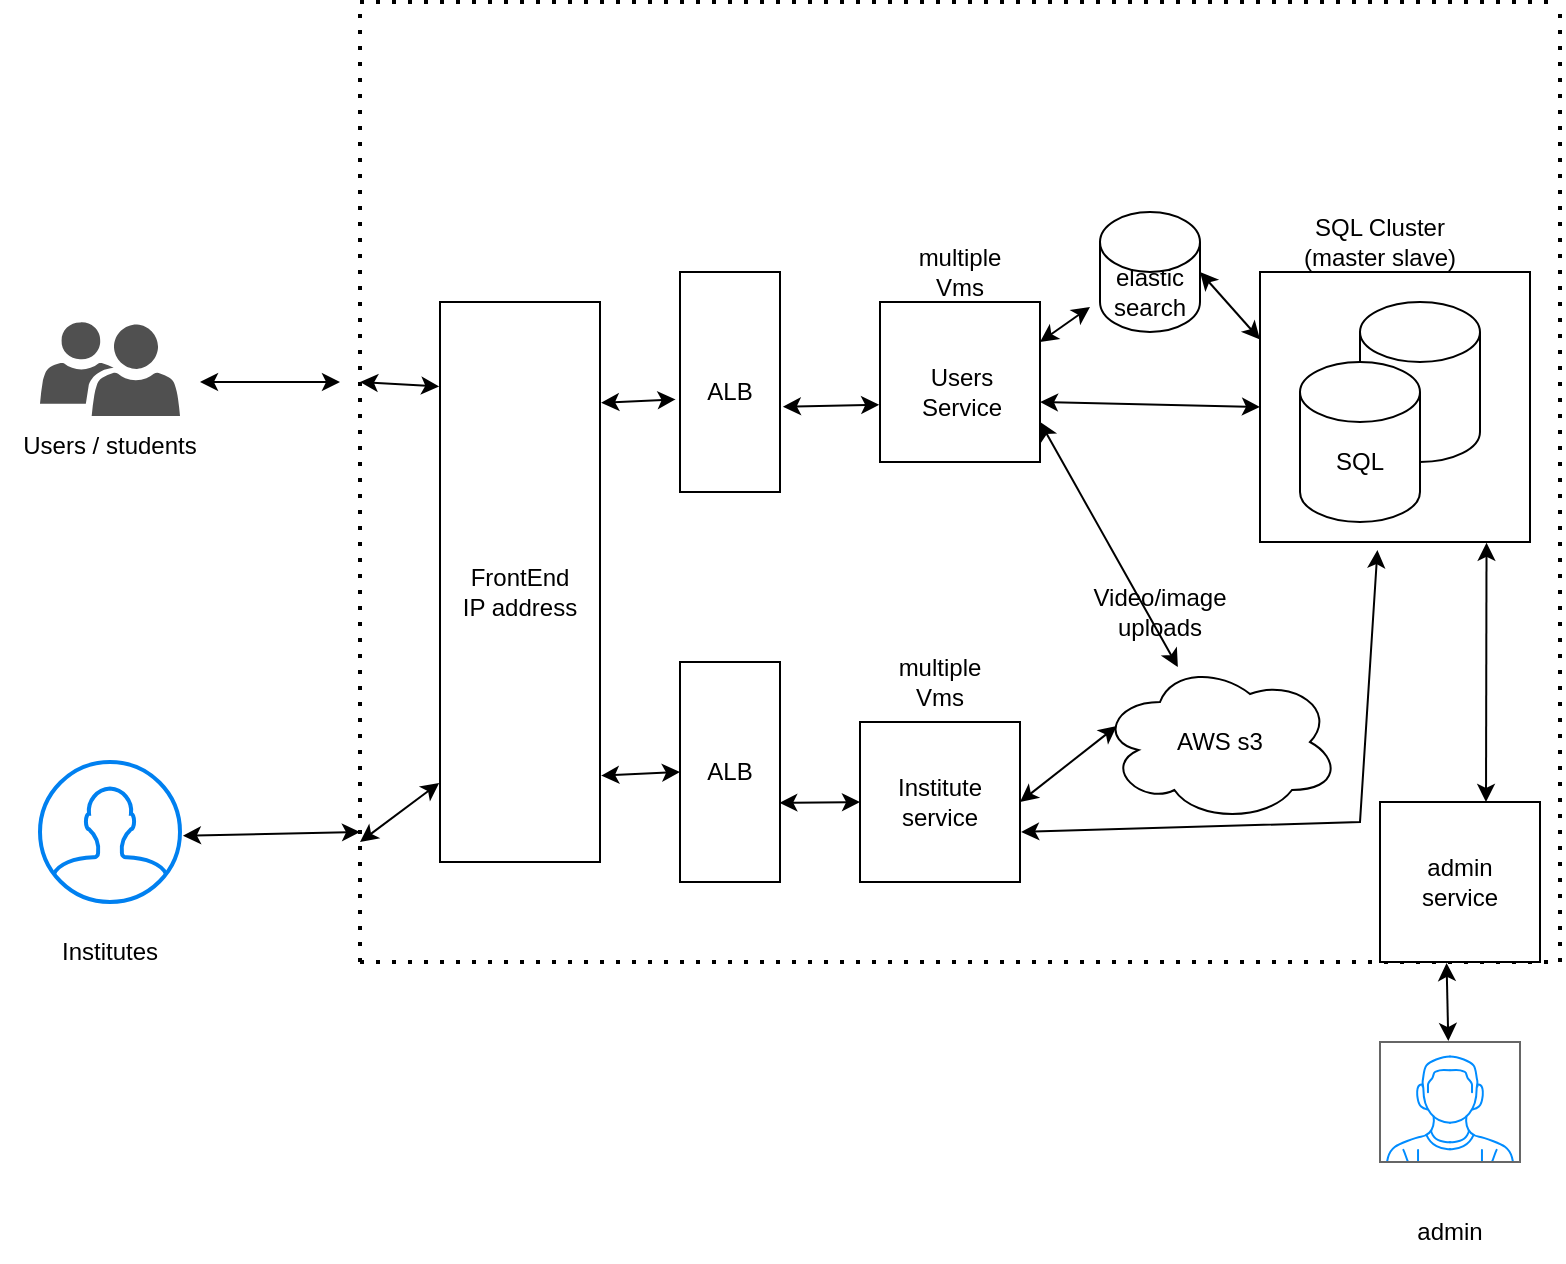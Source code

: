 <mxfile version="20.6.0" type="github">
  <diagram id="E_cge78fTTZtn5-ORyLF" name="Page-1">
    <mxGraphModel dx="944" dy="455" grid="1" gridSize="10" guides="1" tooltips="1" connect="1" arrows="1" fold="1" page="1" pageScale="1" pageWidth="850" pageHeight="1100" math="0" shadow="0">
      <root>
        <mxCell id="0" />
        <mxCell id="1" parent="0" />
        <mxCell id="N589he21j6i4ncA_8xzn-34" value="" style="whiteSpace=wrap;html=1;aspect=fixed;labelBackgroundColor=none;labelBorderColor=none;" vertex="1" parent="1">
          <mxGeometry x="650" y="175" width="135" height="135" as="geometry" />
        </mxCell>
        <mxCell id="N589he21j6i4ncA_8xzn-2" value="" style="sketch=0;pointerEvents=1;shadow=0;dashed=0;html=1;strokeColor=none;labelPosition=center;verticalLabelPosition=bottom;verticalAlign=top;align=center;fillColor=#505050;shape=mxgraph.mscae.intune.user_group" vertex="1" parent="1">
          <mxGeometry x="40" y="200" width="70" height="47" as="geometry" />
        </mxCell>
        <mxCell id="N589he21j6i4ncA_8xzn-3" value="" style="endArrow=classic;startArrow=classic;html=1;rounded=0;" edge="1" parent="1">
          <mxGeometry width="50" height="50" relative="1" as="geometry">
            <mxPoint x="120" y="230" as="sourcePoint" />
            <mxPoint x="190" y="230" as="targetPoint" />
          </mxGeometry>
        </mxCell>
        <mxCell id="N589he21j6i4ncA_8xzn-4" value="" style="endArrow=none;dashed=1;html=1;dashPattern=1 3;strokeWidth=2;rounded=0;" edge="1" parent="1">
          <mxGeometry width="50" height="50" relative="1" as="geometry">
            <mxPoint x="200" y="520" as="sourcePoint" />
            <mxPoint x="200" y="40" as="targetPoint" />
          </mxGeometry>
        </mxCell>
        <mxCell id="N589he21j6i4ncA_8xzn-5" value="" style="endArrow=none;dashed=1;html=1;dashPattern=1 3;strokeWidth=2;rounded=0;" edge="1" parent="1">
          <mxGeometry width="50" height="50" relative="1" as="geometry">
            <mxPoint x="200" y="40" as="sourcePoint" />
            <mxPoint x="800" y="40" as="targetPoint" />
            <Array as="points">
              <mxPoint x="500" y="40" />
            </Array>
          </mxGeometry>
        </mxCell>
        <mxCell id="N589he21j6i4ncA_8xzn-6" value="" style="endArrow=none;dashed=1;html=1;dashPattern=1 3;strokeWidth=2;rounded=0;" edge="1" parent="1">
          <mxGeometry width="50" height="50" relative="1" as="geometry">
            <mxPoint x="200" y="520" as="sourcePoint" />
            <mxPoint x="800" y="520" as="targetPoint" />
          </mxGeometry>
        </mxCell>
        <mxCell id="N589he21j6i4ncA_8xzn-7" value="" style="endArrow=none;dashed=1;html=1;dashPattern=1 3;strokeWidth=2;rounded=0;" edge="1" parent="1">
          <mxGeometry width="50" height="50" relative="1" as="geometry">
            <mxPoint x="800" y="520" as="sourcePoint" />
            <mxPoint x="800" y="40" as="targetPoint" />
          </mxGeometry>
        </mxCell>
        <mxCell id="N589he21j6i4ncA_8xzn-9" value="" style="rounded=0;whiteSpace=wrap;html=1;verticalAlign=top;" vertex="1" parent="1">
          <mxGeometry x="240" y="190" width="80" height="280" as="geometry" />
        </mxCell>
        <mxCell id="N589he21j6i4ncA_8xzn-21" value="" style="endArrow=classic;startArrow=classic;html=1;rounded=0;entryX=-0.005;entryY=0.151;entryDx=0;entryDy=0;entryPerimeter=0;" edge="1" parent="1" target="N589he21j6i4ncA_8xzn-9">
          <mxGeometry width="50" height="50" relative="1" as="geometry">
            <mxPoint x="200" y="230" as="sourcePoint" />
            <mxPoint x="440" y="230" as="targetPoint" />
          </mxGeometry>
        </mxCell>
        <mxCell id="N589he21j6i4ncA_8xzn-22" value="" style="rounded=0;whiteSpace=wrap;html=1;labelBackgroundColor=none;labelBorderColor=none;" vertex="1" parent="1">
          <mxGeometry x="360" y="175" width="50" height="110" as="geometry" />
        </mxCell>
        <mxCell id="N589he21j6i4ncA_8xzn-23" value="" style="whiteSpace=wrap;html=1;aspect=fixed;labelBackgroundColor=none;labelBorderColor=none;" vertex="1" parent="1">
          <mxGeometry x="460" y="190" width="80" height="80" as="geometry" />
        </mxCell>
        <mxCell id="N589he21j6i4ncA_8xzn-24" value="" style="shape=cylinder3;whiteSpace=wrap;html=1;boundedLbl=1;backgroundOutline=1;size=15;labelBackgroundColor=none;labelBorderColor=none;" vertex="1" parent="1">
          <mxGeometry x="700" y="190" width="60" height="80" as="geometry" />
        </mxCell>
        <mxCell id="N589he21j6i4ncA_8xzn-25" value="" style="ellipse;shape=cloud;whiteSpace=wrap;html=1;labelBackgroundColor=none;labelBorderColor=none;" vertex="1" parent="1">
          <mxGeometry x="570" y="370" width="120" height="80" as="geometry" />
        </mxCell>
        <mxCell id="N589he21j6i4ncA_8xzn-30" value="" style="html=1;verticalLabelPosition=bottom;align=center;labelBackgroundColor=#ffffff;verticalAlign=top;strokeWidth=2;strokeColor=#0080F0;shadow=0;dashed=0;shape=mxgraph.ios7.icons.user;labelBorderColor=none;" vertex="1" parent="1">
          <mxGeometry x="40" y="420" width="70" height="70" as="geometry" />
        </mxCell>
        <mxCell id="N589he21j6i4ncA_8xzn-31" value="" style="endArrow=classic;startArrow=classic;html=1;rounded=0;entryX=-0.044;entryY=0.579;entryDx=0;entryDy=0;entryPerimeter=0;exitX=1.007;exitY=0.18;exitDx=0;exitDy=0;exitPerimeter=0;" edge="1" parent="1" source="N589he21j6i4ncA_8xzn-9" target="N589he21j6i4ncA_8xzn-22">
          <mxGeometry width="50" height="50" relative="1" as="geometry">
            <mxPoint x="410" y="410" as="sourcePoint" />
            <mxPoint x="460" y="360" as="targetPoint" />
          </mxGeometry>
        </mxCell>
        <mxCell id="N589he21j6i4ncA_8xzn-32" value="" style="endArrow=classic;startArrow=classic;html=1;rounded=0;exitX=1.029;exitY=0.612;exitDx=0;exitDy=0;exitPerimeter=0;entryX=-0.005;entryY=0.642;entryDx=0;entryDy=0;entryPerimeter=0;" edge="1" parent="1" source="N589he21j6i4ncA_8xzn-22" target="N589he21j6i4ncA_8xzn-23">
          <mxGeometry width="50" height="50" relative="1" as="geometry">
            <mxPoint x="410" y="410" as="sourcePoint" />
            <mxPoint x="460" y="360" as="targetPoint" />
          </mxGeometry>
        </mxCell>
        <mxCell id="N589he21j6i4ncA_8xzn-33" value="" style="shape=cylinder3;whiteSpace=wrap;html=1;boundedLbl=1;backgroundOutline=1;size=15;labelBackgroundColor=none;labelBorderColor=none;" vertex="1" parent="1">
          <mxGeometry x="670" y="220" width="60" height="80" as="geometry" />
        </mxCell>
        <mxCell id="N589he21j6i4ncA_8xzn-35" value="" style="endArrow=classic;startArrow=classic;html=1;rounded=0;entryX=0;entryY=0.5;entryDx=0;entryDy=0;exitX=1;exitY=0.625;exitDx=0;exitDy=0;exitPerimeter=0;" edge="1" parent="1" source="N589he21j6i4ncA_8xzn-23" target="N589he21j6i4ncA_8xzn-34">
          <mxGeometry width="50" height="50" relative="1" as="geometry">
            <mxPoint x="340" y="420" as="sourcePoint" />
            <mxPoint x="390" y="370" as="targetPoint" />
          </mxGeometry>
        </mxCell>
        <mxCell id="N589he21j6i4ncA_8xzn-36" value="" style="endArrow=classic;startArrow=classic;html=1;rounded=0;exitX=1;exitY=0.75;exitDx=0;exitDy=0;" edge="1" parent="1" source="N589he21j6i4ncA_8xzn-23" target="N589he21j6i4ncA_8xzn-25">
          <mxGeometry width="50" height="50" relative="1" as="geometry">
            <mxPoint x="340" y="420" as="sourcePoint" />
            <mxPoint x="390" y="370" as="targetPoint" />
          </mxGeometry>
        </mxCell>
        <mxCell id="N589he21j6i4ncA_8xzn-39" value="" style="rounded=0;whiteSpace=wrap;html=1;labelBackgroundColor=none;labelBorderColor=none;" vertex="1" parent="1">
          <mxGeometry x="360" y="370" width="50" height="110" as="geometry" />
        </mxCell>
        <mxCell id="N589he21j6i4ncA_8xzn-40" value="" style="whiteSpace=wrap;html=1;aspect=fixed;labelBackgroundColor=none;labelBorderColor=none;" vertex="1" parent="1">
          <mxGeometry x="450" y="400" width="80" height="80" as="geometry" />
        </mxCell>
        <mxCell id="N589he21j6i4ncA_8xzn-41" value="" style="endArrow=classic;startArrow=classic;html=1;rounded=0;exitX=1.007;exitY=0.585;exitDx=0;exitDy=0;entryX=0;entryY=0.5;entryDx=0;entryDy=0;exitPerimeter=0;" edge="1" parent="1" target="N589he21j6i4ncA_8xzn-39">
          <mxGeometry width="50" height="50" relative="1" as="geometry">
            <mxPoint x="320.56" y="426.8" as="sourcePoint" />
            <mxPoint x="390" y="300" as="targetPoint" />
          </mxGeometry>
        </mxCell>
        <mxCell id="N589he21j6i4ncA_8xzn-42" value="" style="endArrow=classic;startArrow=classic;html=1;rounded=0;entryX=0;entryY=0.5;entryDx=0;entryDy=0;exitX=0.993;exitY=0.64;exitDx=0;exitDy=0;exitPerimeter=0;" edge="1" parent="1" source="N589he21j6i4ncA_8xzn-39" target="N589he21j6i4ncA_8xzn-40">
          <mxGeometry width="50" height="50" relative="1" as="geometry">
            <mxPoint x="340" y="350" as="sourcePoint" />
            <mxPoint x="390" y="300" as="targetPoint" />
          </mxGeometry>
        </mxCell>
        <mxCell id="N589he21j6i4ncA_8xzn-44" value="" style="endArrow=classic;startArrow=classic;html=1;rounded=0;exitX=1;exitY=0.5;exitDx=0;exitDy=0;entryX=0.07;entryY=0.4;entryDx=0;entryDy=0;entryPerimeter=0;" edge="1" parent="1" source="N589he21j6i4ncA_8xzn-40" target="N589he21j6i4ncA_8xzn-25">
          <mxGeometry width="50" height="50" relative="1" as="geometry">
            <mxPoint x="340" y="350" as="sourcePoint" />
            <mxPoint x="390" y="300" as="targetPoint" />
          </mxGeometry>
        </mxCell>
        <mxCell id="N589he21j6i4ncA_8xzn-45" value="" style="endArrow=classic;startArrow=classic;html=1;rounded=0;exitX=1.007;exitY=0.687;exitDx=0;exitDy=0;exitPerimeter=0;entryX=0.435;entryY=1.03;entryDx=0;entryDy=0;entryPerimeter=0;" edge="1" parent="1" source="N589he21j6i4ncA_8xzn-40" target="N589he21j6i4ncA_8xzn-34">
          <mxGeometry width="50" height="50" relative="1" as="geometry">
            <mxPoint x="420" y="380" as="sourcePoint" />
            <mxPoint x="700" y="500" as="targetPoint" />
            <Array as="points">
              <mxPoint x="700" y="450" />
            </Array>
          </mxGeometry>
        </mxCell>
        <mxCell id="N589he21j6i4ncA_8xzn-46" value="" style="endArrow=classic;startArrow=classic;html=1;rounded=0;exitX=1.021;exitY=0.526;exitDx=0;exitDy=0;exitPerimeter=0;" edge="1" parent="1" source="N589he21j6i4ncA_8xzn-30">
          <mxGeometry width="50" height="50" relative="1" as="geometry">
            <mxPoint x="420" y="380" as="sourcePoint" />
            <mxPoint x="200" y="455" as="targetPoint" />
          </mxGeometry>
        </mxCell>
        <mxCell id="N589he21j6i4ncA_8xzn-48" value="" style="endArrow=classic;startArrow=classic;html=1;rounded=0;entryX=-0.005;entryY=0.631;entryDx=0;entryDy=0;entryPerimeter=0;" edge="1" parent="1">
          <mxGeometry width="50" height="50" relative="1" as="geometry">
            <mxPoint x="200" y="460" as="sourcePoint" />
            <mxPoint x="239.6" y="430.48" as="targetPoint" />
          </mxGeometry>
        </mxCell>
        <mxCell id="N589he21j6i4ncA_8xzn-49" value="" style="shape=cylinder3;whiteSpace=wrap;html=1;boundedLbl=1;backgroundOutline=1;size=15;labelBackgroundColor=none;labelBorderColor=none;" vertex="1" parent="1">
          <mxGeometry x="570" y="145" width="50" height="60" as="geometry" />
        </mxCell>
        <mxCell id="N589he21j6i4ncA_8xzn-50" value="Users / students" style="text;html=1;strokeColor=none;fillColor=none;align=center;verticalAlign=middle;whiteSpace=wrap;rounded=0;labelBackgroundColor=none;labelBorderColor=none;" vertex="1" parent="1">
          <mxGeometry x="20" y="247" width="110" height="30" as="geometry" />
        </mxCell>
        <mxCell id="N589he21j6i4ncA_8xzn-51" value="Institutes" style="text;html=1;strokeColor=none;fillColor=none;align=center;verticalAlign=middle;whiteSpace=wrap;rounded=0;labelBackgroundColor=none;labelBorderColor=none;" vertex="1" parent="1">
          <mxGeometry x="45" y="500" width="60" height="30" as="geometry" />
        </mxCell>
        <mxCell id="N589he21j6i4ncA_8xzn-52" value="SQL Cluster&lt;br&gt;(master slave)" style="text;html=1;strokeColor=none;fillColor=none;align=center;verticalAlign=middle;whiteSpace=wrap;rounded=0;labelBackgroundColor=none;labelBorderColor=none;" vertex="1" parent="1">
          <mxGeometry x="640" y="145" width="140" height="30" as="geometry" />
        </mxCell>
        <mxCell id="N589he21j6i4ncA_8xzn-53" value="SQL" style="text;html=1;strokeColor=none;fillColor=none;align=center;verticalAlign=middle;whiteSpace=wrap;rounded=0;labelBackgroundColor=none;labelBorderColor=none;" vertex="1" parent="1">
          <mxGeometry x="670" y="255" width="60" height="30" as="geometry" />
        </mxCell>
        <mxCell id="N589he21j6i4ncA_8xzn-54" value="elastic search" style="text;html=1;strokeColor=none;fillColor=none;align=center;verticalAlign=middle;whiteSpace=wrap;rounded=0;labelBackgroundColor=none;labelBorderColor=none;" vertex="1" parent="1">
          <mxGeometry x="565" y="170" width="60" height="30" as="geometry" />
        </mxCell>
        <mxCell id="N589he21j6i4ncA_8xzn-55" value="Video/image uploads" style="text;html=1;strokeColor=none;fillColor=none;align=center;verticalAlign=middle;whiteSpace=wrap;rounded=0;labelBackgroundColor=none;labelBorderColor=none;" vertex="1" parent="1">
          <mxGeometry x="570" y="330" width="60" height="30" as="geometry" />
        </mxCell>
        <mxCell id="N589he21j6i4ncA_8xzn-56" value="AWS s3" style="text;html=1;strokeColor=none;fillColor=none;align=center;verticalAlign=middle;whiteSpace=wrap;rounded=0;labelBackgroundColor=none;labelBorderColor=none;" vertex="1" parent="1">
          <mxGeometry x="600" y="395" width="60" height="30" as="geometry" />
        </mxCell>
        <mxCell id="N589he21j6i4ncA_8xzn-57" value="ALB" style="text;html=1;strokeColor=none;fillColor=none;align=center;verticalAlign=middle;whiteSpace=wrap;rounded=0;labelBackgroundColor=none;labelBorderColor=none;" vertex="1" parent="1">
          <mxGeometry x="355" y="220" width="60" height="30" as="geometry" />
        </mxCell>
        <mxCell id="N589he21j6i4ncA_8xzn-58" value="ALB" style="text;html=1;strokeColor=none;fillColor=none;align=center;verticalAlign=middle;whiteSpace=wrap;rounded=0;labelBackgroundColor=none;labelBorderColor=none;" vertex="1" parent="1">
          <mxGeometry x="355" y="410" width="60" height="30" as="geometry" />
        </mxCell>
        <mxCell id="N589he21j6i4ncA_8xzn-59" value="Institute service" style="text;html=1;strokeColor=none;fillColor=none;align=center;verticalAlign=middle;whiteSpace=wrap;rounded=0;labelBackgroundColor=none;labelBorderColor=none;" vertex="1" parent="1">
          <mxGeometry x="460" y="425" width="60" height="30" as="geometry" />
        </mxCell>
        <mxCell id="N589he21j6i4ncA_8xzn-60" value="Users Service" style="text;html=1;strokeColor=none;fillColor=none;align=center;verticalAlign=middle;whiteSpace=wrap;rounded=0;labelBackgroundColor=none;labelBorderColor=none;" vertex="1" parent="1">
          <mxGeometry x="471" y="220" width="60" height="30" as="geometry" />
        </mxCell>
        <mxCell id="N589he21j6i4ncA_8xzn-63" value="FrontEnd&lt;br&gt;IP address" style="text;html=1;strokeColor=none;fillColor=none;align=center;verticalAlign=middle;whiteSpace=wrap;rounded=0;labelBackgroundColor=none;labelBorderColor=none;" vertex="1" parent="1">
          <mxGeometry x="250" y="320" width="60" height="30" as="geometry" />
        </mxCell>
        <mxCell id="N589he21j6i4ncA_8xzn-65" value="multiple Vms" style="text;html=1;strokeColor=none;fillColor=none;align=center;verticalAlign=middle;whiteSpace=wrap;rounded=0;labelBackgroundColor=none;labelBorderColor=none;" vertex="1" parent="1">
          <mxGeometry x="470" y="160" width="60" height="30" as="geometry" />
        </mxCell>
        <mxCell id="N589he21j6i4ncA_8xzn-66" value="multiple Vms" style="text;html=1;strokeColor=none;fillColor=none;align=center;verticalAlign=middle;whiteSpace=wrap;rounded=0;labelBackgroundColor=none;labelBorderColor=none;" vertex="1" parent="1">
          <mxGeometry x="460" y="365" width="60" height="30" as="geometry" />
        </mxCell>
        <mxCell id="N589he21j6i4ncA_8xzn-68" value="" style="endArrow=classic;startArrow=classic;html=1;rounded=0;entryX=0.839;entryY=1.003;entryDx=0;entryDy=0;entryPerimeter=0;" edge="1" parent="1" target="N589he21j6i4ncA_8xzn-34">
          <mxGeometry width="50" height="50" relative="1" as="geometry">
            <mxPoint x="763" y="440" as="sourcePoint" />
            <mxPoint x="470" y="590" as="targetPoint" />
          </mxGeometry>
        </mxCell>
        <mxCell id="N589he21j6i4ncA_8xzn-69" value="" style="whiteSpace=wrap;html=1;aspect=fixed;labelBackgroundColor=none;labelBorderColor=none;" vertex="1" parent="1">
          <mxGeometry x="710" y="440" width="80" height="80" as="geometry" />
        </mxCell>
        <mxCell id="N589he21j6i4ncA_8xzn-70" value="admin service" style="text;html=1;strokeColor=none;fillColor=none;align=center;verticalAlign=middle;whiteSpace=wrap;rounded=0;labelBackgroundColor=none;labelBorderColor=none;" vertex="1" parent="1">
          <mxGeometry x="720" y="465" width="60" height="30" as="geometry" />
        </mxCell>
        <mxCell id="N589he21j6i4ncA_8xzn-71" value="" style="verticalLabelPosition=bottom;shadow=0;dashed=0;align=center;html=1;verticalAlign=top;strokeWidth=1;shape=mxgraph.mockup.containers.userMale;strokeColor=#666666;strokeColor2=#008cff;labelBackgroundColor=none;labelBorderColor=none;" vertex="1" parent="1">
          <mxGeometry x="710" y="560" width="70" height="60" as="geometry" />
        </mxCell>
        <mxCell id="N589he21j6i4ncA_8xzn-72" value="" style="endArrow=classic;startArrow=classic;html=1;rounded=0;entryX=0.416;entryY=1.006;entryDx=0;entryDy=0;entryPerimeter=0;exitX=0.488;exitY=-0.008;exitDx=0;exitDy=0;exitPerimeter=0;" edge="1" parent="1" source="N589he21j6i4ncA_8xzn-71" target="N589he21j6i4ncA_8xzn-69">
          <mxGeometry width="50" height="50" relative="1" as="geometry">
            <mxPoint x="420" y="570" as="sourcePoint" />
            <mxPoint x="470" y="520" as="targetPoint" />
          </mxGeometry>
        </mxCell>
        <mxCell id="N589he21j6i4ncA_8xzn-73" value="admin" style="text;html=1;strokeColor=none;fillColor=none;align=center;verticalAlign=middle;whiteSpace=wrap;rounded=0;labelBackgroundColor=none;labelBorderColor=none;" vertex="1" parent="1">
          <mxGeometry x="715" y="640" width="60" height="30" as="geometry" />
        </mxCell>
        <mxCell id="N589he21j6i4ncA_8xzn-74" value="" style="endArrow=classic;startArrow=classic;html=1;rounded=0;exitX=1;exitY=0.25;exitDx=0;exitDy=0;entryX=0;entryY=0.75;entryDx=0;entryDy=0;" edge="1" parent="1" source="N589he21j6i4ncA_8xzn-23" target="N589he21j6i4ncA_8xzn-54">
          <mxGeometry width="50" height="50" relative="1" as="geometry">
            <mxPoint x="410" y="390" as="sourcePoint" />
            <mxPoint x="595" y="210" as="targetPoint" />
          </mxGeometry>
        </mxCell>
        <mxCell id="N589he21j6i4ncA_8xzn-75" value="" style="endArrow=classic;startArrow=classic;html=1;rounded=0;entryX=0;entryY=0.25;entryDx=0;entryDy=0;exitX=1;exitY=0.5;exitDx=0;exitDy=0;exitPerimeter=0;" edge="1" parent="1" source="N589he21j6i4ncA_8xzn-49" target="N589he21j6i4ncA_8xzn-34">
          <mxGeometry width="50" height="50" relative="1" as="geometry">
            <mxPoint x="410" y="370" as="sourcePoint" />
            <mxPoint x="460" y="320" as="targetPoint" />
          </mxGeometry>
        </mxCell>
      </root>
    </mxGraphModel>
  </diagram>
</mxfile>
